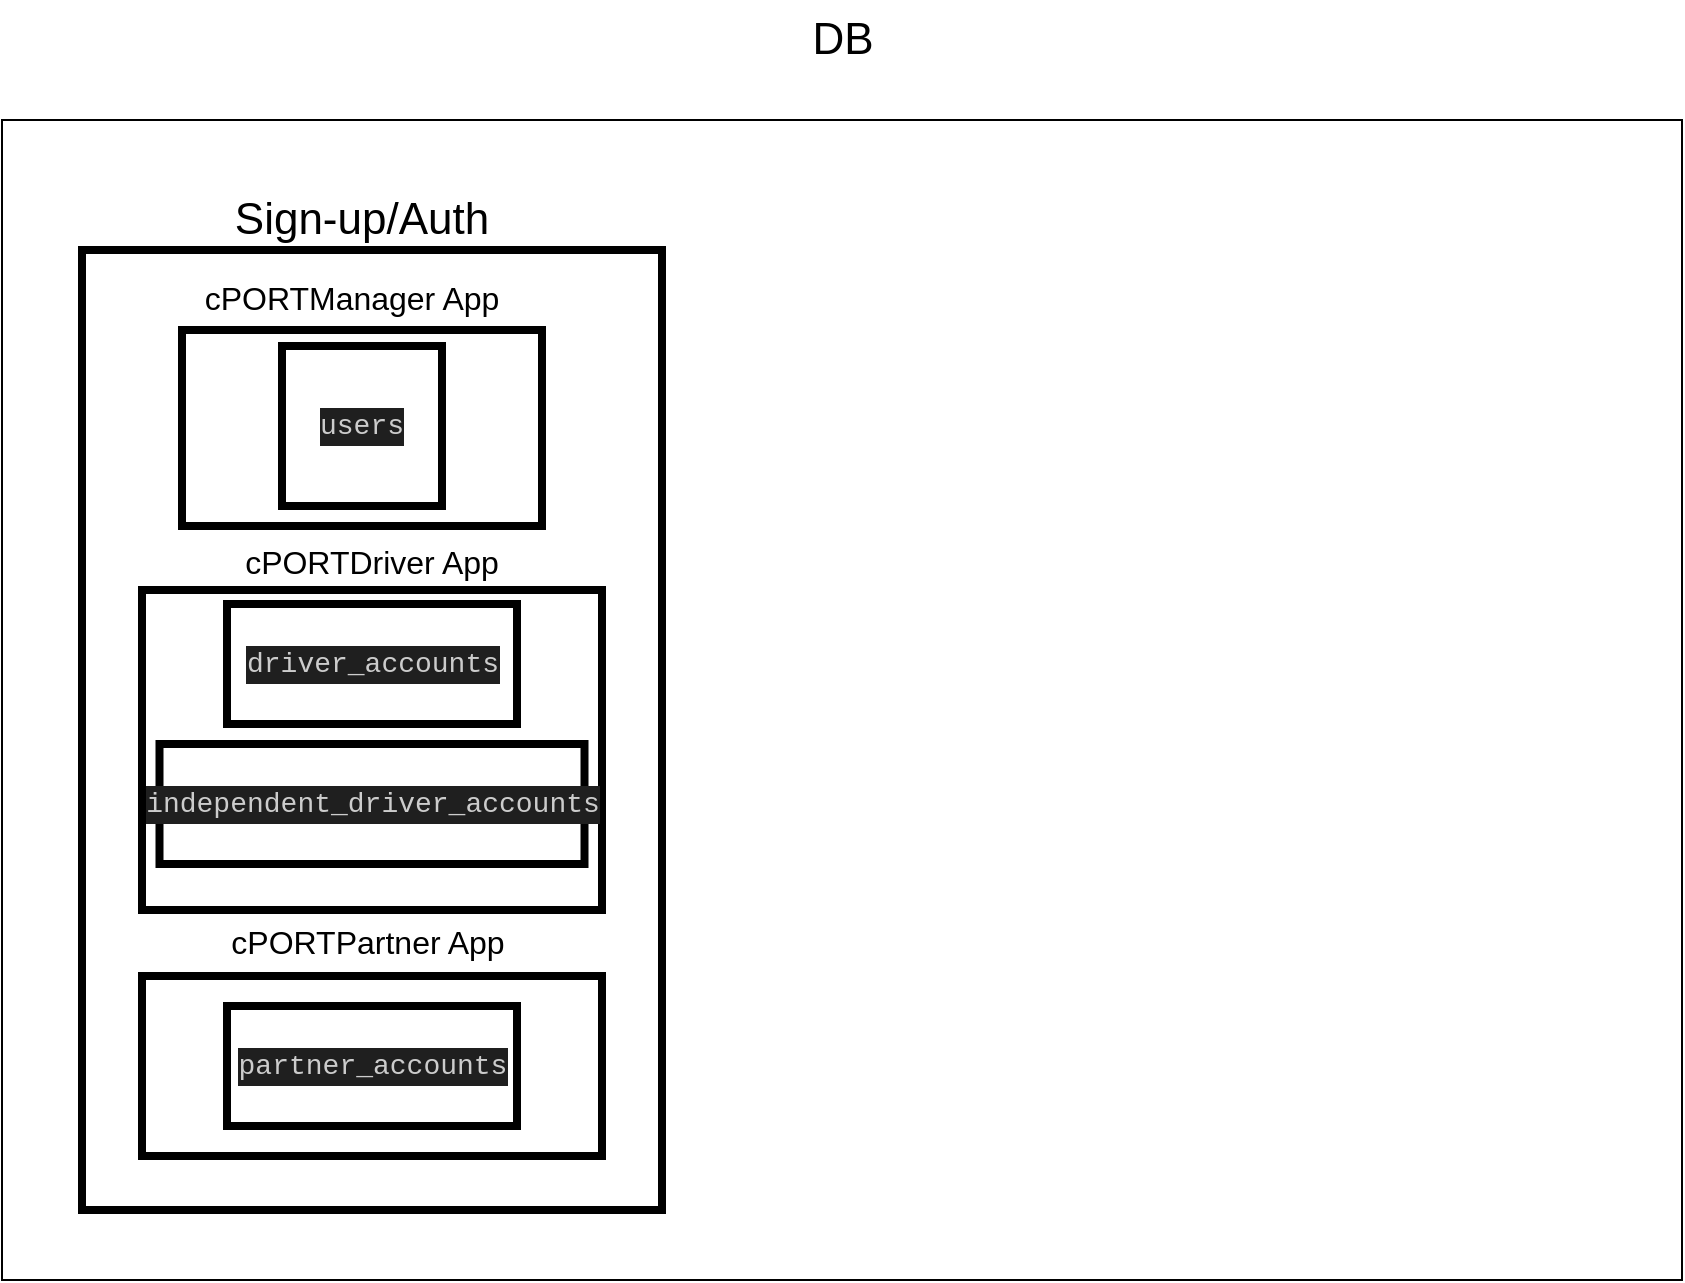 <mxfile>
    <diagram id="qgk1fU0fgz7EVPHYbcRY" name="Page-1">
        <mxGraphModel dx="1195" dy="573" grid="1" gridSize="10" guides="1" tooltips="1" connect="1" arrows="1" fold="1" page="1" pageScale="1" pageWidth="850" pageHeight="1100" math="0" shadow="0">
            <root>
                <mxCell id="0"/>
                <mxCell id="1" parent="0"/>
                <mxCell id="4" value="" style="rounded=0;whiteSpace=wrap;html=1;movable=0;resizable=0;rotatable=0;deletable=0;editable=0;connectable=0;" parent="1" vertex="1">
                    <mxGeometry y="150" width="840" height="580" as="geometry"/>
                </mxCell>
                <mxCell id="5" value="&lt;font style=&quot;font-size: 22px;&quot;&gt;DB&lt;/font&gt;" style="text;html=1;align=center;verticalAlign=middle;resizable=0;points=[];autosize=1;strokeColor=none;fillColor=none;strokeWidth=4;" parent="1" vertex="1">
                    <mxGeometry x="395" y="90" width="50" height="40" as="geometry"/>
                </mxCell>
                <mxCell id="7" value="" style="rounded=0;whiteSpace=wrap;html=1;strokeWidth=4;fontSize=22;" parent="1" vertex="1">
                    <mxGeometry x="40" y="215" width="290" height="480" as="geometry"/>
                </mxCell>
                <mxCell id="8" value="Sign-up/Auth" style="text;html=1;strokeColor=none;fillColor=none;align=center;verticalAlign=middle;whiteSpace=wrap;rounded=0;strokeWidth=4;fontSize=22;" parent="1" vertex="1">
                    <mxGeometry x="100" y="185" width="160" height="30" as="geometry"/>
                </mxCell>
                <mxCell id="13" value="" style="rounded=0;whiteSpace=wrap;html=1;strokeWidth=4;fontSize=22;" parent="1" vertex="1">
                    <mxGeometry x="90" y="255" width="180" height="98" as="geometry"/>
                </mxCell>
                <mxCell id="6" value="&lt;div style=&quot;color: rgb(204, 204, 204); background-color: rgb(31, 31, 31); font-family: Consolas, &amp;quot;Courier New&amp;quot;, monospace; font-size: 14px; line-height: 19px;&quot;&gt;users&lt;/div&gt;" style="whiteSpace=wrap;html=1;aspect=fixed;strokeWidth=4;fontSize=22;" parent="1" vertex="1">
                    <mxGeometry x="140" y="263" width="80" height="80" as="geometry"/>
                </mxCell>
                <mxCell id="14" value="" style="rounded=0;whiteSpace=wrap;html=1;strokeWidth=4;fontSize=22;" parent="1" vertex="1">
                    <mxGeometry x="70" y="385" width="230" height="160" as="geometry"/>
                </mxCell>
                <mxCell id="10" value="&lt;div style=&quot;color: rgb(204, 204, 204); background-color: rgb(31, 31, 31); font-family: Consolas, &amp;quot;Courier New&amp;quot;, monospace; font-size: 14px; line-height: 19px;&quot;&gt;driver_accounts&lt;/div&gt;" style="rounded=0;whiteSpace=wrap;html=1;strokeWidth=4;fontSize=22;" parent="1" vertex="1">
                    <mxGeometry x="112.5" y="392" width="145" height="60" as="geometry"/>
                </mxCell>
                <mxCell id="12" value="&lt;div style=&quot;color: rgb(204, 204, 204); background-color: rgb(31, 31, 31); font-family: Consolas, &amp;quot;Courier New&amp;quot;, monospace; font-size: 14px; line-height: 19px;&quot;&gt;independent_driver_accounts&lt;/div&gt;" style="rounded=0;whiteSpace=wrap;html=1;strokeWidth=4;fontSize=22;" parent="1" vertex="1">
                    <mxGeometry x="78.75" y="462" width="212.5" height="60" as="geometry"/>
                </mxCell>
                <mxCell id="15" value="&lt;font style=&quot;font-size: 16px;&quot;&gt;cPORTDriver App&lt;/font&gt;" style="text;html=1;strokeColor=none;fillColor=none;align=center;verticalAlign=middle;whiteSpace=wrap;rounded=0;strokeWidth=4;fontSize=22;" parent="1" vertex="1">
                    <mxGeometry x="120" y="355" width="130" height="30" as="geometry"/>
                </mxCell>
                <mxCell id="16" value="&lt;font style=&quot;font-size: 16px;&quot;&gt;cPORTManager App&lt;/font&gt;" style="text;html=1;strokeColor=none;fillColor=none;align=center;verticalAlign=middle;whiteSpace=wrap;rounded=0;strokeWidth=4;fontSize=22;" parent="1" vertex="1">
                    <mxGeometry x="100" y="223" width="150" height="30" as="geometry"/>
                </mxCell>
                <mxCell id="17" value="" style="rounded=0;whiteSpace=wrap;html=1;strokeWidth=4;fontSize=22;" parent="1" vertex="1">
                    <mxGeometry x="70" y="578" width="230" height="90" as="geometry"/>
                </mxCell>
                <mxCell id="11" value="&lt;div style=&quot;color: rgb(204, 204, 204); background-color: rgb(31, 31, 31); font-family: Consolas, &amp;quot;Courier New&amp;quot;, monospace; font-size: 14px; line-height: 19px;&quot;&gt;&lt;div style=&quot;line-height: 19px;&quot;&gt;partner_accounts&lt;/div&gt;&lt;/div&gt;" style="rounded=0;whiteSpace=wrap;html=1;strokeWidth=4;fontSize=22;" parent="1" vertex="1">
                    <mxGeometry x="112.5" y="593" width="145" height="60" as="geometry"/>
                </mxCell>
                <mxCell id="18" value="&lt;font style=&quot;font-size: 16px;&quot;&gt;cPORTPartner App&lt;/font&gt;" style="text;html=1;strokeColor=none;fillColor=none;align=center;verticalAlign=middle;whiteSpace=wrap;rounded=0;strokeWidth=4;fontSize=22;" parent="1" vertex="1">
                    <mxGeometry x="107.5" y="545" width="150" height="30" as="geometry"/>
                </mxCell>
            </root>
        </mxGraphModel>
    </diagram>
</mxfile>